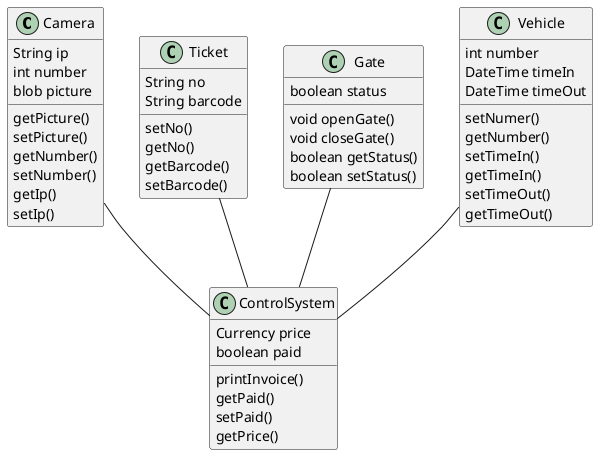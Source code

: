 @startuml
Camera : String ip
Camera : int number
Camera : blob picture
Camera : getPicture()
Camera : setPicture()
Camera : getNumber()
Camera : setNumber()
Camera : getIp()
Camera : setIp()

ControlSystem : Currency price
ControlSystem : boolean paid
ControlSystem : printInvoice()
ControlSystem : getPaid()
ControlSystem : setPaid()
ControlSystem : getPrice()

Ticket : String no
Ticket : String barcode
Ticket : setNo()
Ticket : getNo()
Ticket : getBarcode()
Ticket : setBarcode()

Gate : boolean status
Gate : void openGate()
Gate : void closeGate()
Gate : boolean getStatus()
Gate : boolean setStatus()

Vehicle : int number
Vehicle : DateTime timeIn
Vehicle : DateTime timeOut
Vehicle : setNumer()
Vehicle : getNumber()
Vehicle : setTimeIn()
Vehicle : getTimeIn()
Vehicle : setTimeOut()
Vehicle : getTimeOut()

Camera -- ControlSystem
Gate -- ControlSystem
Ticket -- ControlSystem
Vehicle -- ControlSystem
@enduml